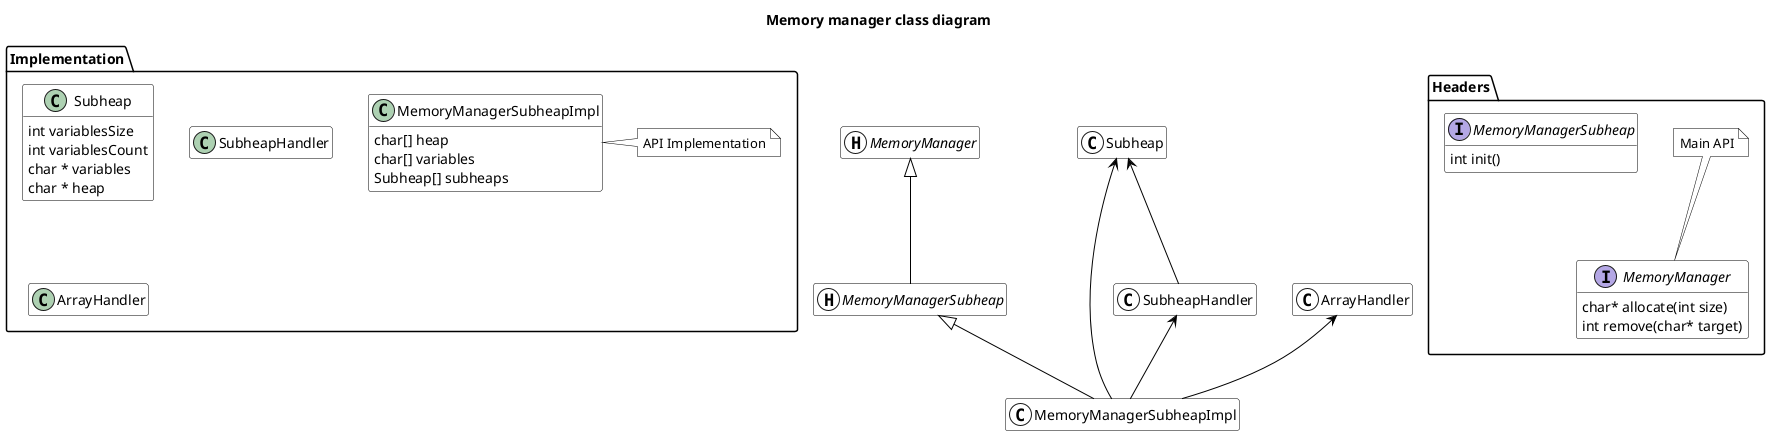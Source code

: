 @startuml

package Headers {
    interface MemoryManager {
        char* allocate(int size)
        int remove(char* target)
    }
    note top: Main API

    interface MemoryManagerSubheap {
        int init()
    }
}

package Implementation {
    class Subheap{
        int variablesSize
        int variablesCount
        char * variables
        char * heap
    }

    class SubheapHandler

    class ArrayHandler

    class MemoryManagerSubheapImpl {
        char[] heap
        char[] variables
        Subheap[] subheaps
    }
    note right: API Implementation
}

interface MemoryManager << (H, #FFFFFF) >>
interface MemoryManagerSubheap << (H, #FFFFFF) >>

class Subheap << (C, #FFFFFF) >>
class MemoryManagerSubheapImpl << (C, #FFFFFF) >>
class ArrayHandler << (C, #FFFFFF) >>
class SubheapHandler << (C, #FFFFFF) >>

skinparam class {
    BackgroundColor White
    ArrowColor Black
    BorderColor Black
}

skinparam note {
    BackgroundColor White
    ArrowColor Black
    BorderColor Black
}

title Memory manager class diagram

MemoryManager <|-- MemoryManagerSubheap
MemoryManagerSubheap <|-- MemoryManagerSubheapImpl
SubheapHandler <-- MemoryManagerSubheapImpl
Subheap <-- MemoryManagerSubheapImpl
ArrayHandler <-- MemoryManagerSubheapImpl
Subheap <-- SubheapHandler

hide empty attributes
hide empty methods

@enduml